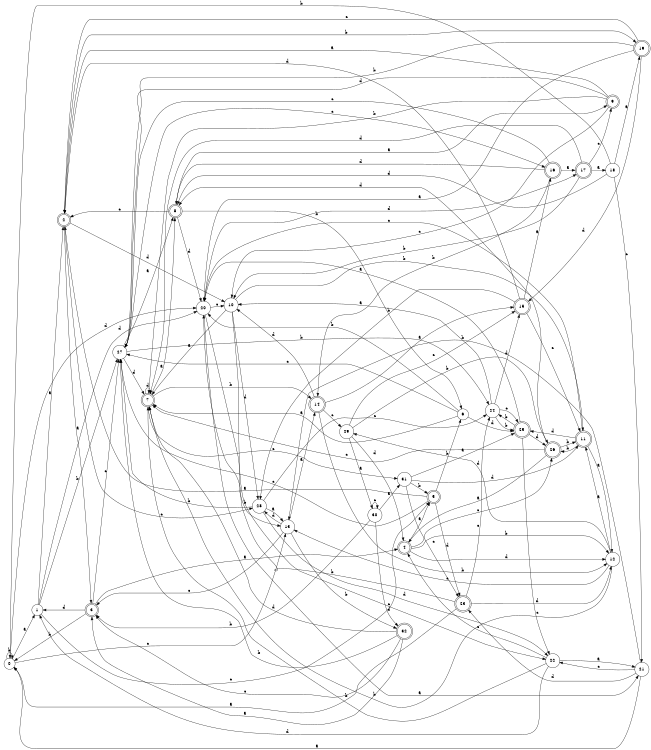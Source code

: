 digraph n27_8 {
__start0 [label="" shape="none"];

rankdir=LR;
size="8,5";

s0 [style="filled", color="black", fillcolor="white" shape="circle", label="0"];
s1 [style="filled", color="black", fillcolor="white" shape="circle", label="1"];
s2 [style="rounded,filled", color="black", fillcolor="white" shape="doublecircle", label="2"];
s3 [style="rounded,filled", color="black", fillcolor="white" shape="doublecircle", label="3"];
s4 [style="rounded,filled", color="black", fillcolor="white" shape="doublecircle", label="4"];
s5 [style="rounded,filled", color="black", fillcolor="white" shape="doublecircle", label="5"];
s6 [style="filled", color="black", fillcolor="white" shape="circle", label="6"];
s7 [style="rounded,filled", color="black", fillcolor="white" shape="doublecircle", label="7"];
s8 [style="rounded,filled", color="black", fillcolor="white" shape="doublecircle", label="8"];
s9 [style="rounded,filled", color="black", fillcolor="white" shape="doublecircle", label="9"];
s10 [style="filled", color="black", fillcolor="white" shape="circle", label="10"];
s11 [style="rounded,filled", color="black", fillcolor="white" shape="doublecircle", label="11"];
s12 [style="filled", color="black", fillcolor="white" shape="circle", label="12"];
s13 [style="filled", color="black", fillcolor="white" shape="circle", label="13"];
s14 [style="rounded,filled", color="black", fillcolor="white" shape="doublecircle", label="14"];
s15 [style="rounded,filled", color="black", fillcolor="white" shape="doublecircle", label="15"];
s16 [style="rounded,filled", color="black", fillcolor="white" shape="doublecircle", label="16"];
s17 [style="rounded,filled", color="black", fillcolor="white" shape="doublecircle", label="17"];
s18 [style="filled", color="black", fillcolor="white" shape="circle", label="18"];
s19 [style="rounded,filled", color="black", fillcolor="white" shape="doublecircle", label="19"];
s20 [style="filled", color="black", fillcolor="white" shape="circle", label="20"];
s21 [style="filled", color="black", fillcolor="white" shape="circle", label="21"];
s22 [style="filled", color="black", fillcolor="white" shape="circle", label="22"];
s23 [style="rounded,filled", color="black", fillcolor="white" shape="doublecircle", label="23"];
s24 [style="filled", color="black", fillcolor="white" shape="circle", label="24"];
s25 [style="rounded,filled", color="black", fillcolor="white" shape="doublecircle", label="25"];
s26 [style="rounded,filled", color="black", fillcolor="white" shape="doublecircle", label="26"];
s27 [style="filled", color="black", fillcolor="white" shape="circle", label="27"];
s28 [style="filled", color="black", fillcolor="white" shape="circle", label="28"];
s29 [style="filled", color="black", fillcolor="white" shape="circle", label="29"];
s30 [style="filled", color="black", fillcolor="white" shape="circle", label="30"];
s31 [style="filled", color="black", fillcolor="white" shape="circle", label="31"];
s32 [style="rounded,filled", color="black", fillcolor="white" shape="doublecircle", label="32"];
s0 -> s1 [label="a"];
s0 -> s0 [label="b"];
s0 -> s13 [label="c"];
s0 -> s20 [label="d"];
s1 -> s2 [label="a"];
s1 -> s27 [label="b"];
s1 -> s5 [label="c"];
s1 -> s20 [label="d"];
s2 -> s3 [label="a"];
s2 -> s19 [label="b"];
s2 -> s28 [label="c"];
s2 -> s10 [label="d"];
s3 -> s4 [label="a"];
s3 -> s0 [label="b"];
s3 -> s27 [label="c"];
s3 -> s1 [label="d"];
s4 -> s5 [label="a"];
s4 -> s12 [label="b"];
s4 -> s26 [label="c"];
s4 -> s12 [label="d"];
s5 -> s2 [label="a"];
s5 -> s6 [label="b"];
s5 -> s27 [label="c"];
s5 -> s23 [label="d"];
s6 -> s7 [label="a"];
s6 -> s20 [label="b"];
s6 -> s27 [label="c"];
s6 -> s25 [label="d"];
s7 -> s8 [label="a"];
s7 -> s14 [label="b"];
s7 -> s31 [label="c"];
s7 -> s7 [label="d"];
s8 -> s9 [label="a"];
s8 -> s6 [label="b"];
s8 -> s2 [label="c"];
s8 -> s20 [label="d"];
s9 -> s2 [label="a"];
s9 -> s7 [label="b"];
s9 -> s10 [label="c"];
s9 -> s27 [label="d"];
s10 -> s7 [label="a"];
s10 -> s11 [label="b"];
s10 -> s22 [label="c"];
s10 -> s28 [label="d"];
s11 -> s12 [label="a"];
s11 -> s26 [label="b"];
s11 -> s20 [label="c"];
s11 -> s25 [label="d"];
s12 -> s11 [label="a"];
s12 -> s7 [label="b"];
s12 -> s13 [label="c"];
s12 -> s29 [label="d"];
s13 -> s14 [label="a"];
s13 -> s32 [label="b"];
s13 -> s3 [label="c"];
s13 -> s28 [label="d"];
s14 -> s15 [label="a"];
s14 -> s12 [label="b"];
s14 -> s29 [label="c"];
s14 -> s10 [label="d"];
s15 -> s16 [label="a"];
s15 -> s28 [label="b"];
s15 -> s11 [label="c"];
s15 -> s2 [label="d"];
s16 -> s17 [label="a"];
s16 -> s14 [label="b"];
s16 -> s27 [label="c"];
s16 -> s8 [label="d"];
s17 -> s18 [label="a"];
s17 -> s10 [label="b"];
s17 -> s9 [label="c"];
s17 -> s7 [label="d"];
s18 -> s19 [label="a"];
s18 -> s0 [label="b"];
s18 -> s21 [label="c"];
s18 -> s8 [label="d"];
s19 -> s20 [label="a"];
s19 -> s27 [label="b"];
s19 -> s2 [label="c"];
s19 -> s15 [label="d"];
s20 -> s21 [label="a"];
s20 -> s13 [label="b"];
s20 -> s10 [label="c"];
s20 -> s17 [label="d"];
s21 -> s0 [label="a"];
s21 -> s13 [label="b"];
s21 -> s22 [label="c"];
s21 -> s23 [label="d"];
s22 -> s21 [label="a"];
s22 -> s7 [label="b"];
s22 -> s4 [label="c"];
s22 -> s1 [label="d"];
s23 -> s0 [label="a"];
s23 -> s20 [label="b"];
s23 -> s24 [label="c"];
s23 -> s12 [label="d"];
s24 -> s10 [label="a"];
s24 -> s25 [label="b"];
s24 -> s25 [label="c"];
s24 -> s15 [label="d"];
s25 -> s20 [label="a"];
s25 -> s24 [label="b"];
s25 -> s22 [label="c"];
s25 -> s26 [label="d"];
s26 -> s4 [label="a"];
s26 -> s11 [label="b"];
s26 -> s7 [label="c"];
s26 -> s8 [label="d"];
s27 -> s8 [label="a"];
s27 -> s24 [label="b"];
s27 -> s16 [label="c"];
s27 -> s7 [label="d"];
s28 -> s13 [label="a"];
s28 -> s27 [label="b"];
s28 -> s24 [label="c"];
s28 -> s22 [label="d"];
s29 -> s30 [label="a"];
s29 -> s26 [label="b"];
s29 -> s15 [label="c"];
s29 -> s4 [label="d"];
s30 -> s31 [label="a"];
s30 -> s3 [label="b"];
s30 -> s30 [label="c"];
s30 -> s32 [label="d"];
s31 -> s25 [label="a"];
s31 -> s5 [label="b"];
s31 -> s23 [label="c"];
s31 -> s11 [label="d"];
s32 -> s3 [label="a"];
s32 -> s27 [label="b"];
s32 -> s3 [label="c"];
s32 -> s7 [label="d"];

}